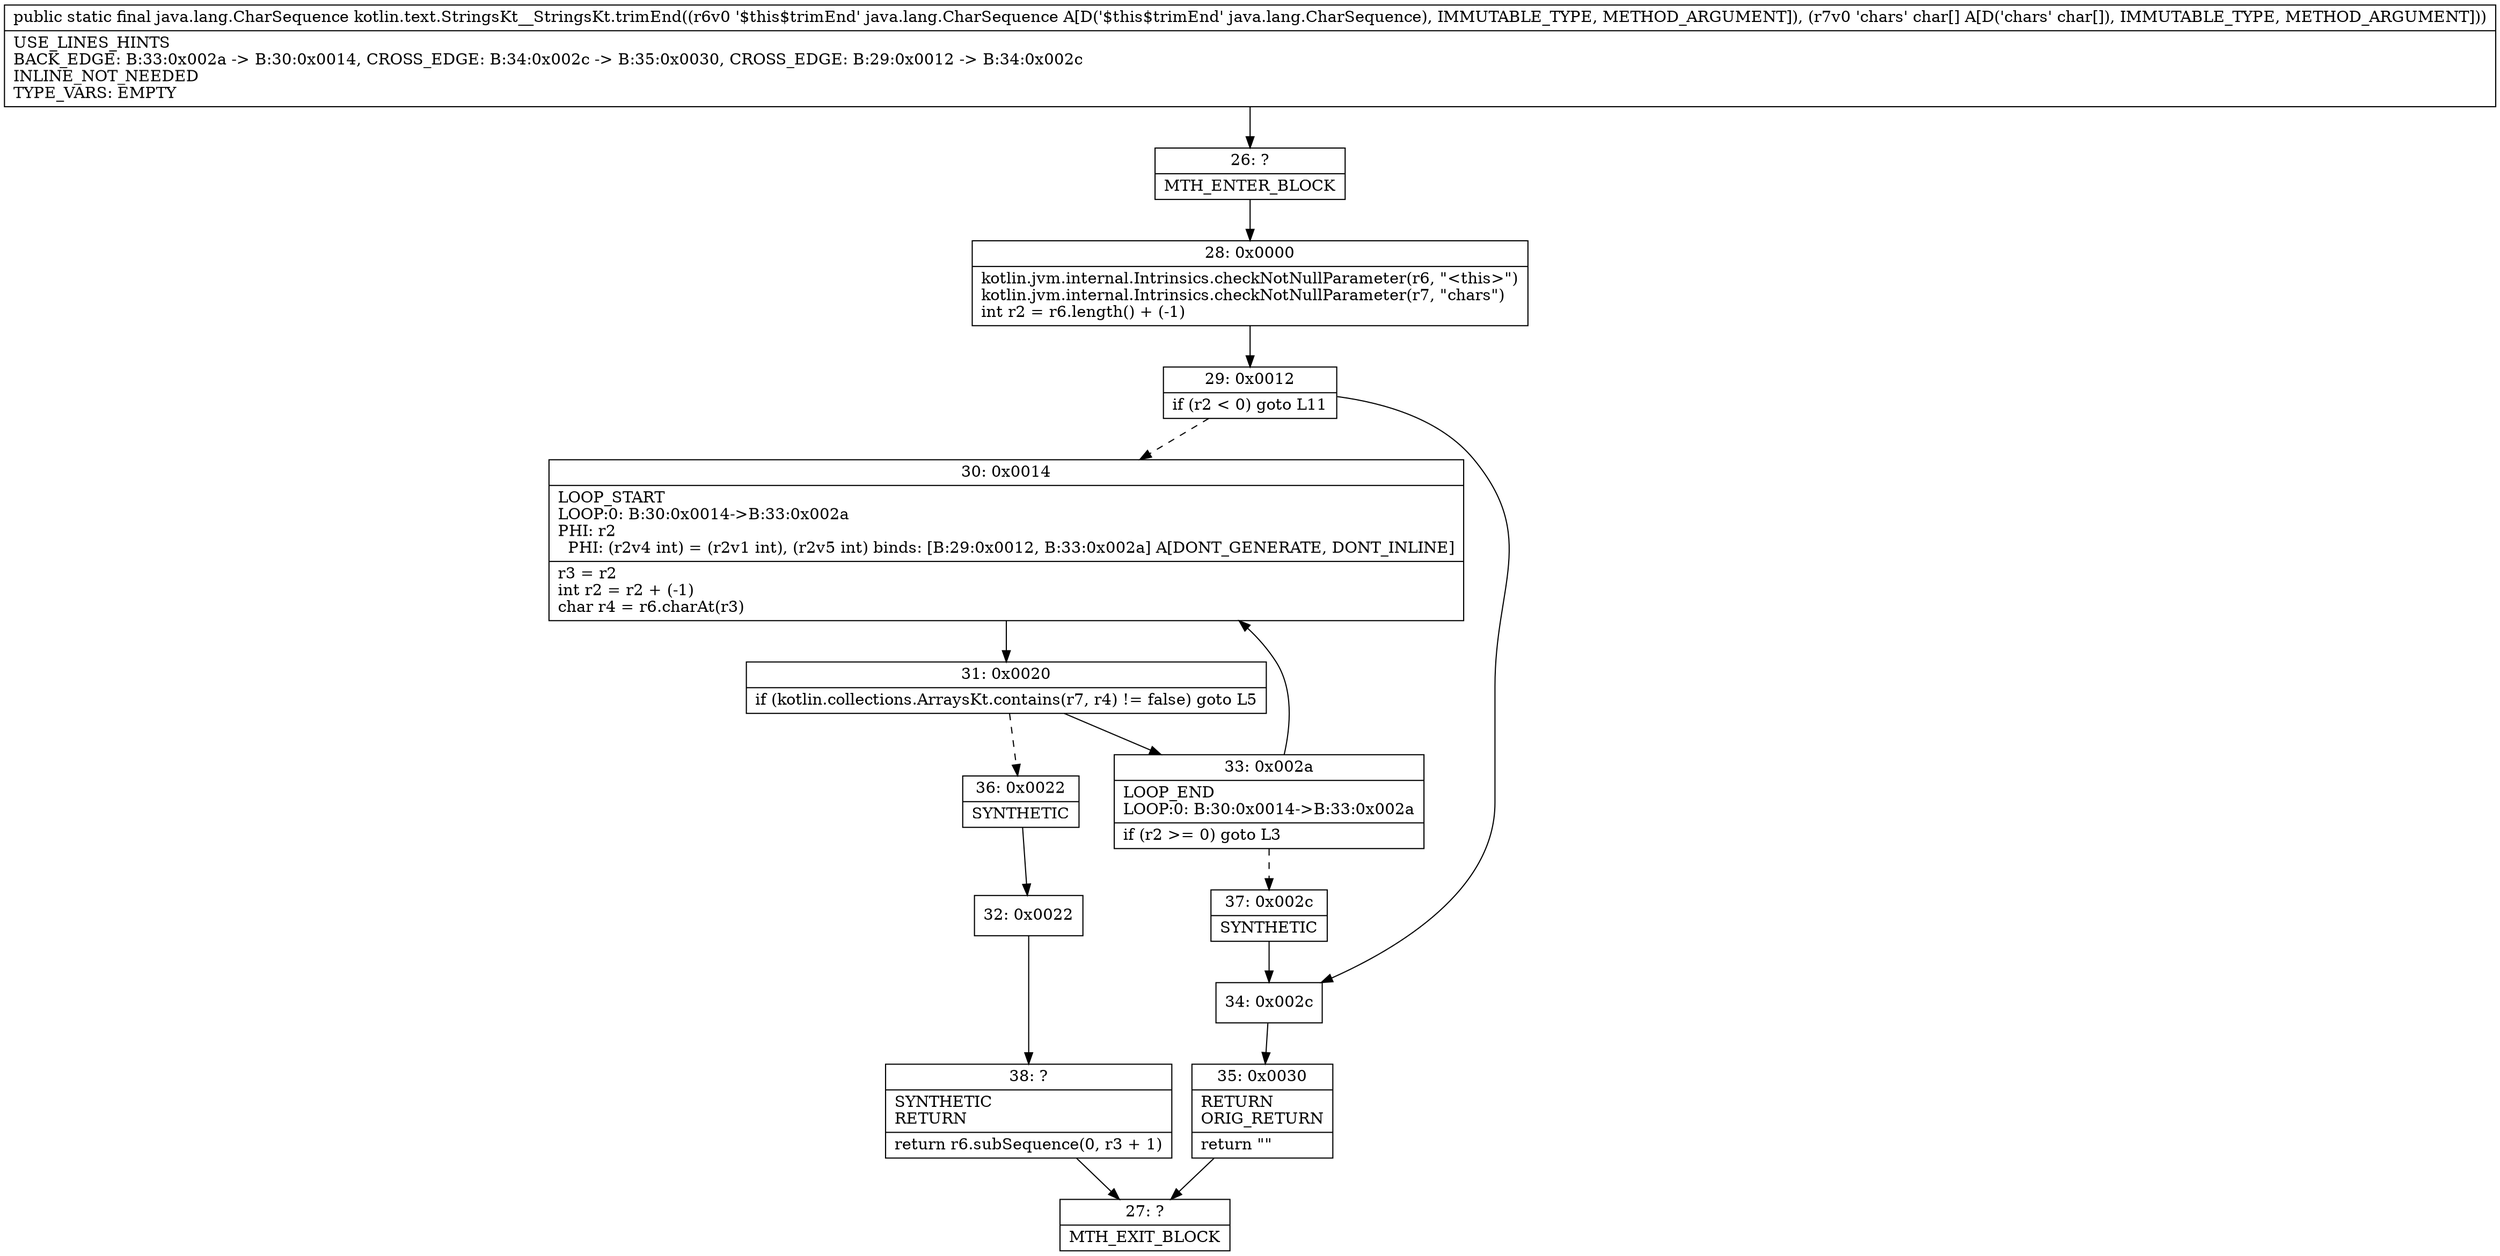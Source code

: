 digraph "CFG forkotlin.text.StringsKt__StringsKt.trimEnd(Ljava\/lang\/CharSequence;[C)Ljava\/lang\/CharSequence;" {
Node_26 [shape=record,label="{26\:\ ?|MTH_ENTER_BLOCK\l}"];
Node_28 [shape=record,label="{28\:\ 0x0000|kotlin.jvm.internal.Intrinsics.checkNotNullParameter(r6, \"\<this\>\")\lkotlin.jvm.internal.Intrinsics.checkNotNullParameter(r7, \"chars\")\lint r2 = r6.length() + (\-1)\l}"];
Node_29 [shape=record,label="{29\:\ 0x0012|if (r2 \< 0) goto L11\l}"];
Node_30 [shape=record,label="{30\:\ 0x0014|LOOP_START\lLOOP:0: B:30:0x0014\-\>B:33:0x002a\lPHI: r2 \l  PHI: (r2v4 int) = (r2v1 int), (r2v5 int) binds: [B:29:0x0012, B:33:0x002a] A[DONT_GENERATE, DONT_INLINE]\l|r3 = r2\lint r2 = r2 + (\-1)\lchar r4 = r6.charAt(r3)\l}"];
Node_31 [shape=record,label="{31\:\ 0x0020|if (kotlin.collections.ArraysKt.contains(r7, r4) != false) goto L5\l}"];
Node_33 [shape=record,label="{33\:\ 0x002a|LOOP_END\lLOOP:0: B:30:0x0014\-\>B:33:0x002a\l|if (r2 \>= 0) goto L3\l}"];
Node_37 [shape=record,label="{37\:\ 0x002c|SYNTHETIC\l}"];
Node_36 [shape=record,label="{36\:\ 0x0022|SYNTHETIC\l}"];
Node_32 [shape=record,label="{32\:\ 0x0022}"];
Node_38 [shape=record,label="{38\:\ ?|SYNTHETIC\lRETURN\l|return r6.subSequence(0, r3 + 1)\l}"];
Node_27 [shape=record,label="{27\:\ ?|MTH_EXIT_BLOCK\l}"];
Node_34 [shape=record,label="{34\:\ 0x002c}"];
Node_35 [shape=record,label="{35\:\ 0x0030|RETURN\lORIG_RETURN\l|return \"\"\l}"];
MethodNode[shape=record,label="{public static final java.lang.CharSequence kotlin.text.StringsKt__StringsKt.trimEnd((r6v0 '$this$trimEnd' java.lang.CharSequence A[D('$this$trimEnd' java.lang.CharSequence), IMMUTABLE_TYPE, METHOD_ARGUMENT]), (r7v0 'chars' char[] A[D('chars' char[]), IMMUTABLE_TYPE, METHOD_ARGUMENT]))  | USE_LINES_HINTS\lBACK_EDGE: B:33:0x002a \-\> B:30:0x0014, CROSS_EDGE: B:34:0x002c \-\> B:35:0x0030, CROSS_EDGE: B:29:0x0012 \-\> B:34:0x002c\lINLINE_NOT_NEEDED\lTYPE_VARS: EMPTY\l}"];
MethodNode -> Node_26;Node_26 -> Node_28;
Node_28 -> Node_29;
Node_29 -> Node_30[style=dashed];
Node_29 -> Node_34;
Node_30 -> Node_31;
Node_31 -> Node_33;
Node_31 -> Node_36[style=dashed];
Node_33 -> Node_30;
Node_33 -> Node_37[style=dashed];
Node_37 -> Node_34;
Node_36 -> Node_32;
Node_32 -> Node_38;
Node_38 -> Node_27;
Node_34 -> Node_35;
Node_35 -> Node_27;
}

